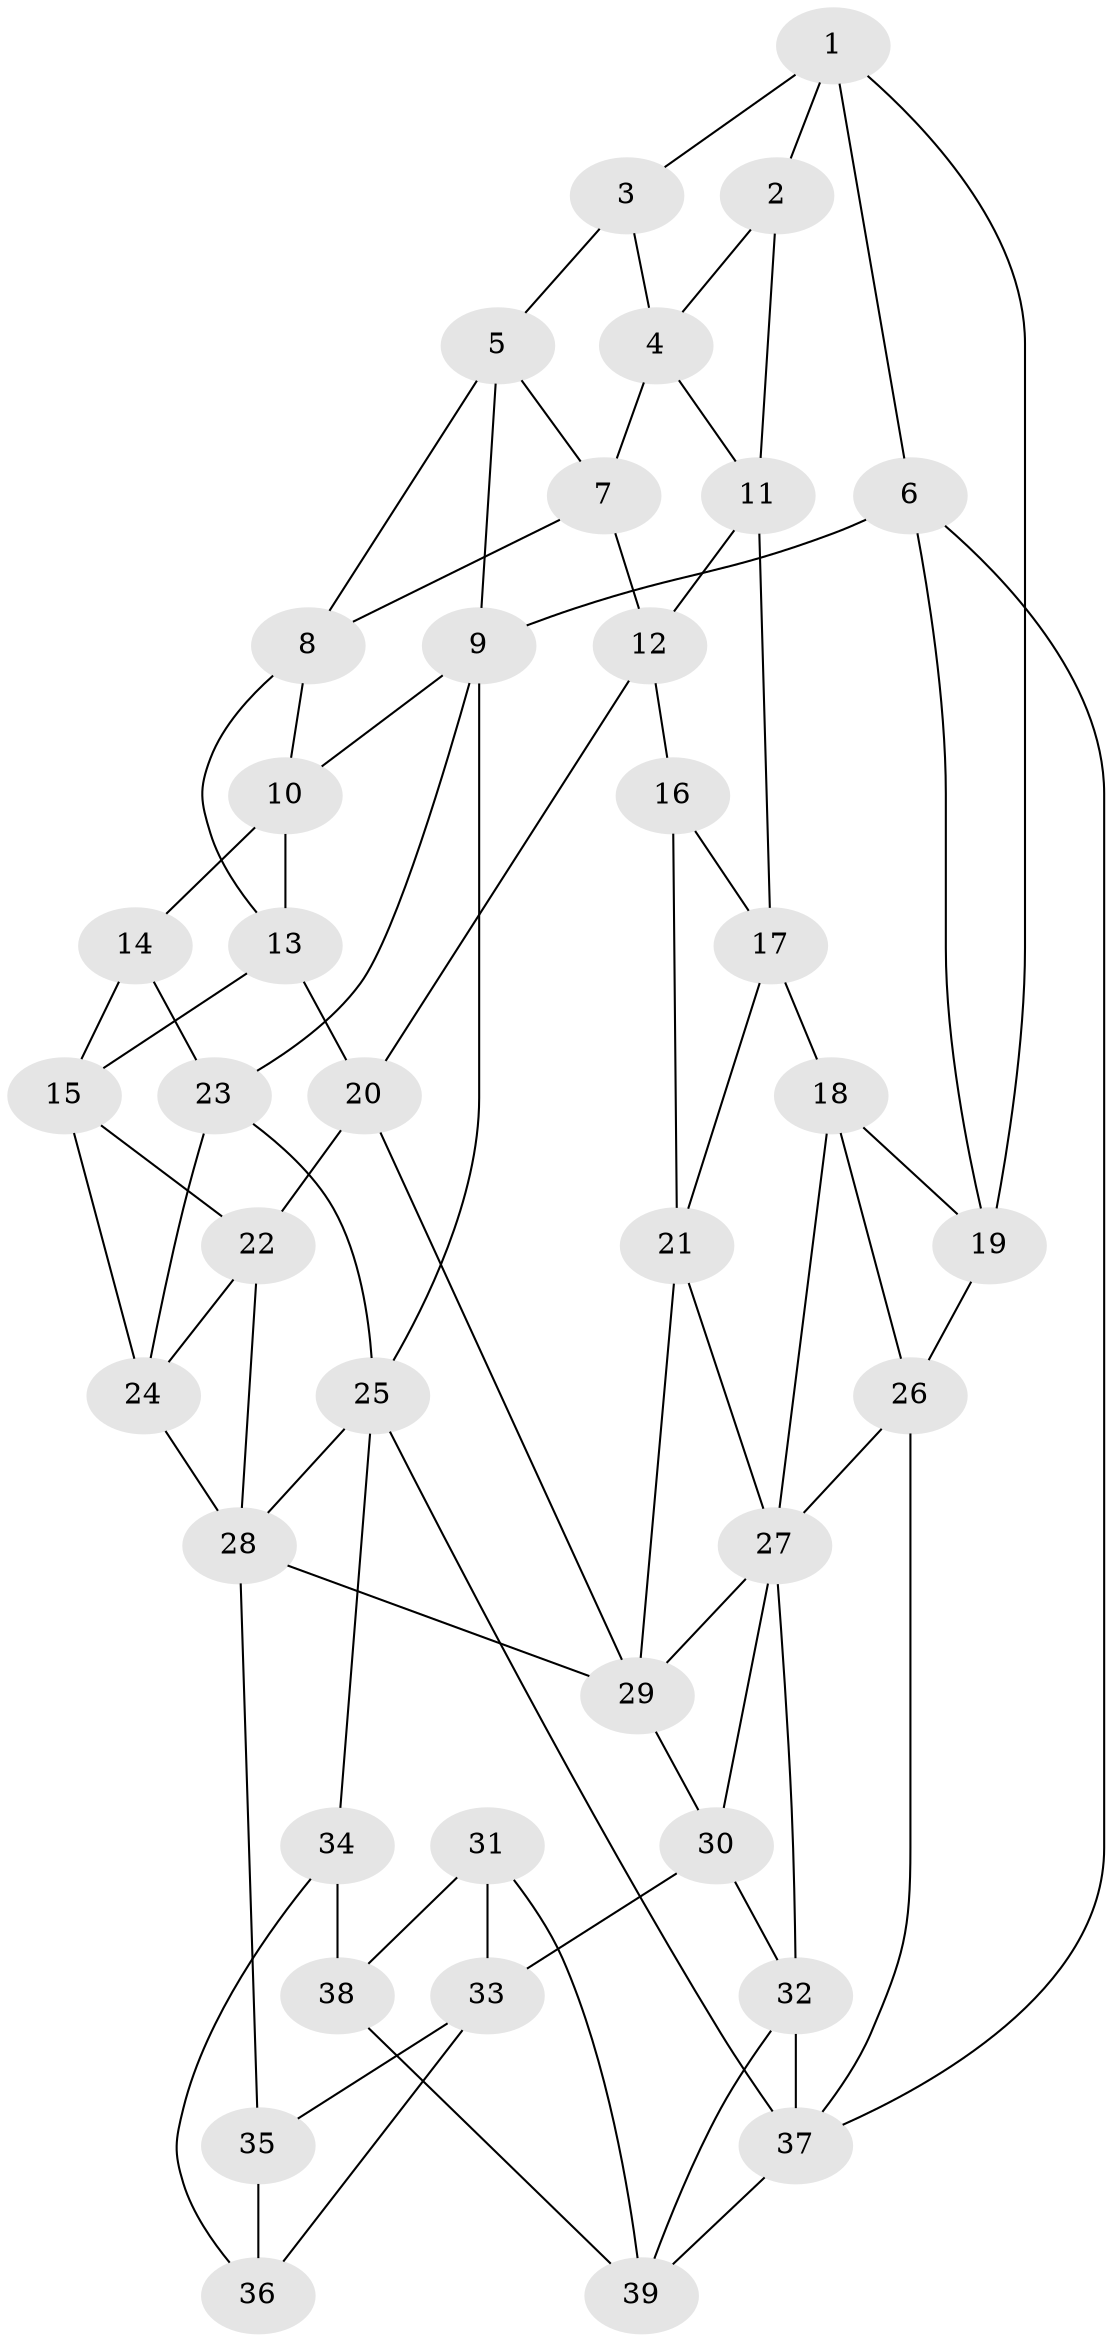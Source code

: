 // original degree distribution, {3: 0.038461538461538464, 5: 0.5512820512820513, 4: 0.20512820512820512, 6: 0.20512820512820512}
// Generated by graph-tools (version 1.1) at 2025/27/03/09/25 03:27:11]
// undirected, 39 vertices, 77 edges
graph export_dot {
graph [start="1"]
  node [color=gray90,style=filled];
  1;
  2;
  3;
  4;
  5;
  6;
  7;
  8;
  9;
  10;
  11;
  12;
  13;
  14;
  15;
  16;
  17;
  18;
  19;
  20;
  21;
  22;
  23;
  24;
  25;
  26;
  27;
  28;
  29;
  30;
  31;
  32;
  33;
  34;
  35;
  36;
  37;
  38;
  39;
  1 -- 2 [weight=1.0];
  1 -- 3 [weight=1.0];
  1 -- 6 [weight=1.0];
  1 -- 19 [weight=1.0];
  2 -- 4 [weight=1.0];
  2 -- 11 [weight=1.0];
  3 -- 4 [weight=1.0];
  3 -- 5 [weight=1.0];
  4 -- 7 [weight=1.0];
  4 -- 11 [weight=1.0];
  5 -- 7 [weight=1.0];
  5 -- 8 [weight=1.0];
  5 -- 9 [weight=1.0];
  6 -- 9 [weight=1.0];
  6 -- 19 [weight=1.0];
  6 -- 37 [weight=1.0];
  7 -- 8 [weight=1.0];
  7 -- 12 [weight=1.0];
  8 -- 10 [weight=1.0];
  8 -- 13 [weight=1.0];
  9 -- 10 [weight=1.0];
  9 -- 23 [weight=1.0];
  9 -- 25 [weight=1.0];
  10 -- 13 [weight=1.0];
  10 -- 14 [weight=1.0];
  11 -- 12 [weight=1.0];
  11 -- 17 [weight=1.0];
  12 -- 16 [weight=1.0];
  12 -- 20 [weight=1.0];
  13 -- 15 [weight=1.0];
  13 -- 20 [weight=1.0];
  14 -- 15 [weight=1.0];
  14 -- 23 [weight=1.0];
  15 -- 22 [weight=1.0];
  15 -- 24 [weight=1.0];
  16 -- 17 [weight=1.0];
  16 -- 21 [weight=1.0];
  17 -- 18 [weight=1.0];
  17 -- 21 [weight=1.0];
  18 -- 19 [weight=1.0];
  18 -- 26 [weight=1.0];
  18 -- 27 [weight=1.0];
  19 -- 26 [weight=1.0];
  20 -- 22 [weight=1.0];
  20 -- 29 [weight=1.0];
  21 -- 27 [weight=1.0];
  21 -- 29 [weight=1.0];
  22 -- 24 [weight=1.0];
  22 -- 28 [weight=1.0];
  23 -- 24 [weight=1.0];
  23 -- 25 [weight=1.0];
  24 -- 28 [weight=1.0];
  25 -- 28 [weight=1.0];
  25 -- 34 [weight=1.0];
  25 -- 37 [weight=1.0];
  26 -- 27 [weight=1.0];
  26 -- 37 [weight=1.0];
  27 -- 29 [weight=1.0];
  27 -- 30 [weight=1.0];
  27 -- 32 [weight=1.0];
  28 -- 29 [weight=1.0];
  28 -- 35 [weight=2.0];
  29 -- 30 [weight=1.0];
  30 -- 32 [weight=1.0];
  30 -- 33 [weight=1.0];
  31 -- 33 [weight=1.0];
  31 -- 38 [weight=1.0];
  31 -- 39 [weight=1.0];
  32 -- 37 [weight=1.0];
  32 -- 39 [weight=1.0];
  33 -- 35 [weight=1.0];
  33 -- 36 [weight=1.0];
  34 -- 36 [weight=1.0];
  34 -- 38 [weight=1.0];
  35 -- 36 [weight=1.0];
  37 -- 39 [weight=1.0];
  38 -- 39 [weight=1.0];
}
